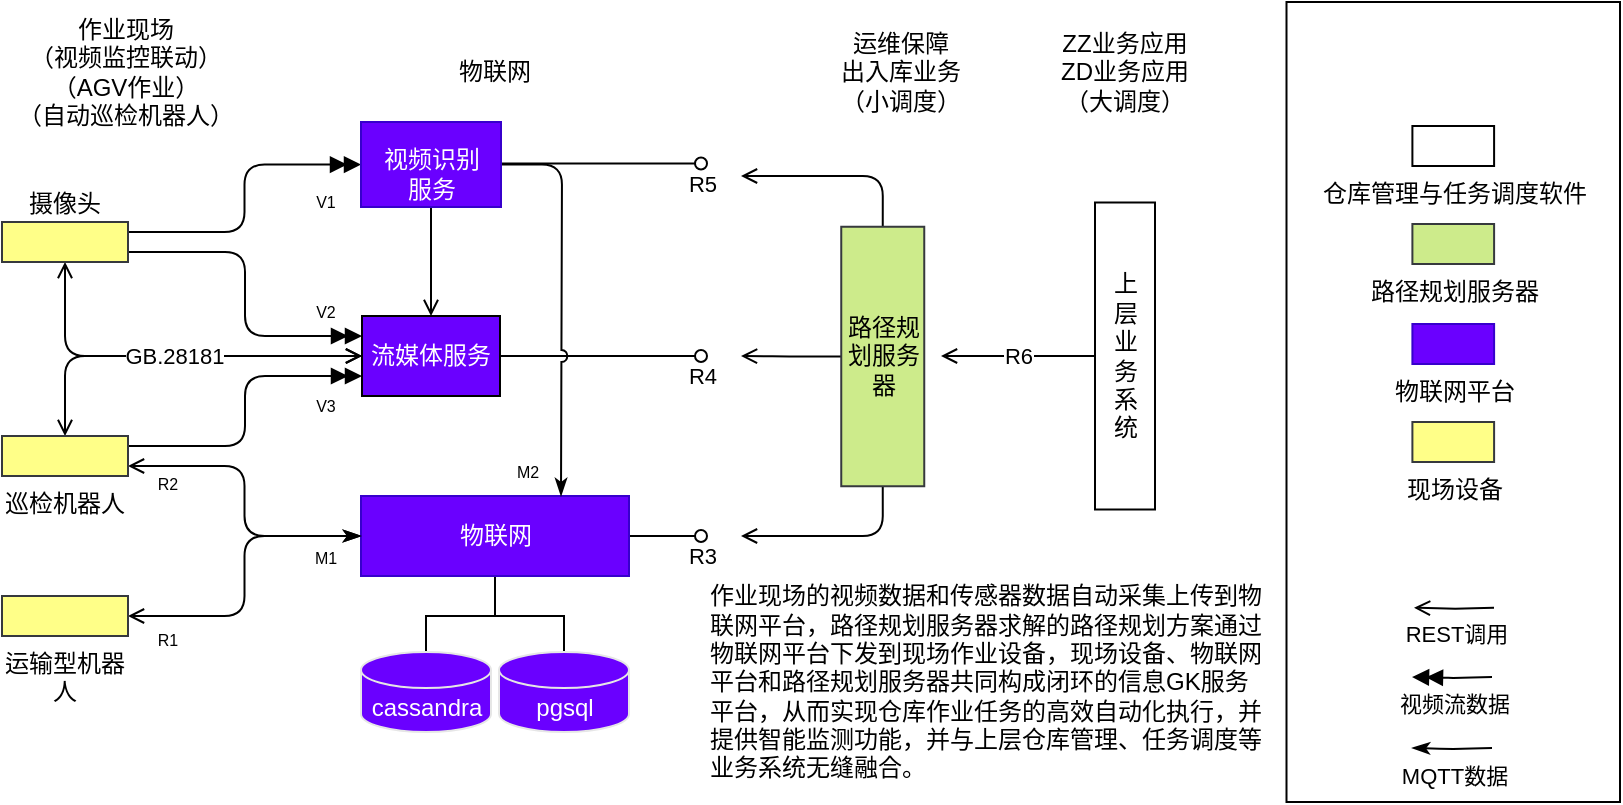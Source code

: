 <mxfile version="20.8.5" type="device"><diagram name="主构架" id="aJYpQpSr_V2qhiQmziL1"><mxGraphModel dx="2086" dy="1848" grid="1" gridSize="10" guides="1" tooltips="1" connect="1" arrows="1" fold="1" page="1" pageScale="1" pageWidth="827" pageHeight="1169" math="0" shadow="0"><root><mxCell id="SpS28PxbXEsLv8NFBt8i-0"/><mxCell id="SpS28PxbXEsLv8NFBt8i-1" parent="SpS28PxbXEsLv8NFBt8i-0"/><mxCell id="Z3bBVuZ_rZmVnZFj9_Ep-3" value="" style="rounded=0;whiteSpace=wrap;html=1;" vertex="1" parent="SpS28PxbXEsLv8NFBt8i-1"><mxGeometry x="-172.75" y="-1130" width="166.75" height="400" as="geometry"/></mxCell><mxCell id="I6OQf8j_G0AkKVuxYn7g-9" value="" style="edgeStyle=orthogonalEdgeStyle;rounded=1;orthogonalLoop=1;jettySize=auto;html=1;entryX=0;entryY=0.5;entryDx=0;entryDy=0;fontColor=#000000;startArrow=open;startFill=0;endArrow=classicThin;endFill=1;exitX=1;exitY=0.75;exitDx=0;exitDy=0;" parent="SpS28PxbXEsLv8NFBt8i-1" source="I6OQf8j_G0AkKVuxYn7g-2" target="I6OQf8j_G0AkKVuxYn7g-5" edge="1"><mxGeometry relative="1" as="geometry"><mxPoint x="-752" y="-900" as="sourcePoint"/></mxGeometry></mxCell><mxCell id="I6OQf8j_G0AkKVuxYn7g-4" style="edgeStyle=orthogonalEdgeStyle;rounded=0;orthogonalLoop=1;jettySize=auto;html=1;endArrow=none;endFill=0;startArrow=none;startFill=0;" parent="SpS28PxbXEsLv8NFBt8i-1" source="I6OQf8j_G0AkKVuxYn7g-5" target="I6OQf8j_G0AkKVuxYn7g-6" edge="1"><mxGeometry relative="1" as="geometry"/></mxCell><mxCell id="I6OQf8j_G0AkKVuxYn7g-26" style="edgeStyle=orthogonalEdgeStyle;rounded=0;orthogonalLoop=1;jettySize=auto;html=1;fontColor=#000000;startArrow=none;startFill=0;endArrow=none;endFill=0;entryX=0.5;entryY=0;entryDx=0;entryDy=0;entryPerimeter=0;" parent="SpS28PxbXEsLv8NFBt8i-1" source="I6OQf8j_G0AkKVuxYn7g-5" target="I6OQf8j_G0AkKVuxYn7g-7" edge="1"><mxGeometry relative="1" as="geometry"/></mxCell><mxCell id="I6OQf8j_G0AkKVuxYn7g-34" value="R3" style="edgeStyle=orthogonalEdgeStyle;rounded=1;orthogonalLoop=1;jettySize=auto;html=1;fontColor=#000000;startArrow=none;startFill=0;endArrow=oval;endFill=0;labelBackgroundColor=none;" parent="SpS28PxbXEsLv8NFBt8i-1" source="I6OQf8j_G0AkKVuxYn7g-5" edge="1"><mxGeometry x="1" y="-10" relative="1" as="geometry"><mxPoint x="-465.5" y="-863" as="targetPoint"/><mxPoint as="offset"/></mxGeometry></mxCell><mxCell id="I6OQf8j_G0AkKVuxYn7g-5" value="物联网" style="rounded=0;whiteSpace=wrap;html=1;align=center;fillColor=#6a00ff;strokeColor=#3700CC;fontColor=#ffffff;" parent="SpS28PxbXEsLv8NFBt8i-1" vertex="1"><mxGeometry x="-635.5" y="-883" width="134" height="40" as="geometry"/></mxCell><mxCell id="I6OQf8j_G0AkKVuxYn7g-10" value="" style="edgeStyle=orthogonalEdgeStyle;rounded=1;orthogonalLoop=1;jettySize=auto;html=1;entryX=0;entryY=0.5;entryDx=0;entryDy=0;fontColor=#000000;startArrow=open;startFill=0;endArrow=classicThin;endFill=1;exitX=1;exitY=0.5;exitDx=0;exitDy=0;" parent="SpS28PxbXEsLv8NFBt8i-1" source="I6OQf8j_G0AkKVuxYn7g-3" target="I6OQf8j_G0AkKVuxYn7g-5" edge="1"><mxGeometry relative="1" as="geometry"><mxPoint x="-770" y="-893" as="sourcePoint"/><mxPoint x="-609.5" y="-863" as="targetPoint"/></mxGeometry></mxCell><mxCell id="I6OQf8j_G0AkKVuxYn7g-30" value="R4" style="edgeStyle=orthogonalEdgeStyle;rounded=1;orthogonalLoop=1;jettySize=auto;html=1;fontColor=#000000;startArrow=none;startFill=0;endArrow=oval;endFill=0;labelBackgroundColor=none;" parent="SpS28PxbXEsLv8NFBt8i-1" source="I6OQf8j_G0AkKVuxYn7g-13" edge="1"><mxGeometry x="1" y="-10" relative="1" as="geometry"><mxPoint x="-465.5" y="-953" as="targetPoint"/><mxPoint as="offset"/></mxGeometry></mxCell><mxCell id="I6OQf8j_G0AkKVuxYn7g-13" value="流媒体服务" style="rounded=0;whiteSpace=wrap;html=1;fontColor=#FFFFFF;fillColor=#6a00ff;" parent="SpS28PxbXEsLv8NFBt8i-1" vertex="1"><mxGeometry x="-635" y="-973" width="69" height="40" as="geometry"/></mxCell><mxCell id="I6OQf8j_G0AkKVuxYn7g-16" style="edgeStyle=orthogonalEdgeStyle;rounded=1;jumpStyle=arc;orthogonalLoop=1;jettySize=auto;html=1;startArrow=open;startFill=0;endArrow=open;endFill=0;exitX=0.5;exitY=1;exitDx=0;exitDy=0;entryX=0;entryY=0.5;entryDx=0;entryDy=0;" parent="SpS28PxbXEsLv8NFBt8i-1" source="I6OQf8j_G0AkKVuxYn7g-14" target="I6OQf8j_G0AkKVuxYn7g-13" edge="1"><mxGeometry relative="1" as="geometry"><mxPoint x="-764.76" y="-973" as="sourcePoint"/><mxPoint x="-875.5" y="-933" as="targetPoint"/></mxGeometry></mxCell><mxCell id="I6OQf8j_G0AkKVuxYn7g-20" style="edgeStyle=orthogonalEdgeStyle;rounded=1;jumpStyle=arc;orthogonalLoop=1;jettySize=auto;html=1;startArrow=open;startFill=0;endArrow=none;endFill=0;exitX=0.5;exitY=0;exitDx=0;exitDy=0;entryX=0.5;entryY=1;entryDx=0;entryDy=0;" parent="SpS28PxbXEsLv8NFBt8i-1" source="I6OQf8j_G0AkKVuxYn7g-13" target="I6OQf8j_G0AkKVuxYn7g-18" edge="1"><mxGeometry relative="1" as="geometry"><mxPoint x="-770" y="-962.971" as="sourcePoint"/><mxPoint x="-600.5" y="-1083" as="targetPoint"/></mxGeometry></mxCell><mxCell id="I6OQf8j_G0AkKVuxYn7g-21" style="edgeStyle=orthogonalEdgeStyle;rounded=1;jumpStyle=arc;orthogonalLoop=1;jettySize=auto;html=1;startArrow=none;startFill=0;endArrow=doubleBlock;endFill=1;exitX=1;exitY=0.25;exitDx=0;exitDy=0;entryX=0;entryY=0.5;entryDx=0;entryDy=0;" parent="SpS28PxbXEsLv8NFBt8i-1" source="I6OQf8j_G0AkKVuxYn7g-14" target="I6OQf8j_G0AkKVuxYn7g-18" edge="1"><mxGeometry relative="1" as="geometry"><mxPoint x="-755.5" y="-1013" as="sourcePoint"/><mxPoint x="-635.5" y="-1018" as="targetPoint"/></mxGeometry></mxCell><mxCell id="I6OQf8j_G0AkKVuxYn7g-23" style="edgeStyle=orthogonalEdgeStyle;rounded=1;jumpStyle=arc;orthogonalLoop=1;jettySize=auto;html=1;startArrow=none;startFill=0;endArrow=doubleBlock;endFill=1;exitX=1;exitY=0.75;exitDx=0;exitDy=0;entryX=0;entryY=0.25;entryDx=0;entryDy=0;" parent="SpS28PxbXEsLv8NFBt8i-1" source="I6OQf8j_G0AkKVuxYn7g-14" target="I6OQf8j_G0AkKVuxYn7g-13" edge="1"><mxGeometry relative="1" as="geometry"><mxPoint x="-725.5" y="-953" as="sourcePoint"/><mxPoint x="-665.5" y="-963" as="targetPoint"/></mxGeometry></mxCell><mxCell id="I6OQf8j_G0AkKVuxYn7g-24" value="GB.28181" style="edgeStyle=orthogonalEdgeStyle;rounded=1;jumpStyle=arc;orthogonalLoop=1;jettySize=auto;html=1;startArrow=open;startFill=0;endArrow=open;endFill=0;exitX=0.5;exitY=0;exitDx=0;exitDy=0;entryX=0;entryY=0.5;entryDx=0;entryDy=0;" parent="SpS28PxbXEsLv8NFBt8i-1" source="I6OQf8j_G0AkKVuxYn7g-2" target="I6OQf8j_G0AkKVuxYn7g-13" edge="1"><mxGeometry relative="1" as="geometry"><mxPoint x="-785" y="-953" as="sourcePoint"/><mxPoint x="-623.5" y="-933" as="targetPoint"/></mxGeometry></mxCell><mxCell id="I6OQf8j_G0AkKVuxYn7g-25" value="" style="group" parent="SpS28PxbXEsLv8NFBt8i-1" vertex="1" connectable="0"><mxGeometry x="-635.5" y="-805" width="134" height="40" as="geometry"/></mxCell><mxCell id="I6OQf8j_G0AkKVuxYn7g-6" value="cassandra" style="shape=cylinder3;whiteSpace=wrap;html=1;boundedLbl=1;backgroundOutline=1;size=9;align=center;fillColor=#6a00ff;fontColor=#ffffff;strokeColor=#E6E6E6;" parent="I6OQf8j_G0AkKVuxYn7g-25" vertex="1"><mxGeometry width="65" height="40" as="geometry"/></mxCell><mxCell id="I6OQf8j_G0AkKVuxYn7g-7" value="pgsql" style="shape=cylinder3;whiteSpace=wrap;html=1;boundedLbl=1;backgroundOutline=1;size=9;align=center;fillColor=#6a00ff;fontColor=#ffffff;strokeColor=#E6E6E6;" parent="I6OQf8j_G0AkKVuxYn7g-25" vertex="1"><mxGeometry x="69" width="65" height="40" as="geometry"/></mxCell><mxCell id="I6OQf8j_G0AkKVuxYn7g-27" style="edgeStyle=orthogonalEdgeStyle;rounded=1;jumpStyle=arc;orthogonalLoop=1;jettySize=auto;html=1;startArrow=none;startFill=0;endArrow=classicThin;endFill=1;exitX=1;exitY=0.5;exitDx=0;exitDy=0;" parent="SpS28PxbXEsLv8NFBt8i-1" source="I6OQf8j_G0AkKVuxYn7g-18" edge="1"><mxGeometry relative="1" as="geometry"><mxPoint x="-770" y="-979" as="sourcePoint"/><mxPoint x="-535.5" y="-883" as="targetPoint"/></mxGeometry></mxCell><mxCell id="I6OQf8j_G0AkKVuxYn7g-36" style="edgeStyle=orthogonalEdgeStyle;rounded=1;orthogonalLoop=1;jettySize=auto;html=1;fontColor=#000000;startArrow=none;startFill=0;endArrow=open;endFill=0;exitX=1;exitY=0.5;exitDx=0;exitDy=0;" parent="SpS28PxbXEsLv8NFBt8i-1" source="YY10UkN6TRAArKnKFLUS-1" edge="1"><mxGeometry relative="1" as="geometry"><mxPoint x="-445.5" y="-863" as="targetPoint"/><Array as="points"><mxPoint x="-375" y="-863"/></Array></mxGeometry></mxCell><mxCell id="I6OQf8j_G0AkKVuxYn7g-37" style="edgeStyle=orthogonalEdgeStyle;rounded=1;orthogonalLoop=1;jettySize=auto;html=1;fontColor=#000000;startArrow=none;startFill=0;endArrow=open;endFill=0;exitX=0.5;exitY=1;exitDx=0;exitDy=0;" parent="SpS28PxbXEsLv8NFBt8i-1" source="YY10UkN6TRAArKnKFLUS-1" edge="1"><mxGeometry relative="1" as="geometry"><mxPoint x="-445.5" y="-953" as="targetPoint"/><mxPoint x="-375.5" y="-853" as="sourcePoint"/></mxGeometry></mxCell><mxCell id="I6OQf8j_G0AkKVuxYn7g-38" value="R5" style="edgeStyle=orthogonalEdgeStyle;rounded=1;orthogonalLoop=1;jettySize=auto;html=1;fontColor=#000000;startArrow=none;startFill=0;endArrow=oval;endFill=0;labelBackgroundColor=none;" parent="SpS28PxbXEsLv8NFBt8i-1" edge="1"><mxGeometry x="1" y="-10" relative="1" as="geometry"><mxPoint x="-465.5" y="-1049.25" as="targetPoint"/><mxPoint x="-566" y="-1049.25" as="sourcePoint"/><mxPoint as="offset"/></mxGeometry></mxCell><mxCell id="I6OQf8j_G0AkKVuxYn7g-39" style="edgeStyle=orthogonalEdgeStyle;rounded=1;orthogonalLoop=1;jettySize=auto;html=1;fontColor=#000000;startArrow=none;startFill=0;endArrow=open;endFill=0;exitX=0;exitY=0.5;exitDx=0;exitDy=0;" parent="SpS28PxbXEsLv8NFBt8i-1" source="YY10UkN6TRAArKnKFLUS-1" edge="1"><mxGeometry relative="1" as="geometry"><mxPoint x="-445.5" y="-1043" as="targetPoint"/><mxPoint x="-308.5" y="-873" as="sourcePoint"/><Array as="points"><mxPoint x="-375" y="-1043"/></Array></mxGeometry></mxCell><mxCell id="I6OQf8j_G0AkKVuxYn7g-41" value="上&lt;br&gt;层&lt;br&gt;业&lt;br&gt;务&lt;br&gt;系&lt;br&gt;统" style="rounded=0;whiteSpace=wrap;html=1;shadow=0;labelBackgroundColor=none;labelPosition=center;verticalLabelPosition=middle;align=center;verticalAlign=middle;horizontal=0;rotation=90;" parent="SpS28PxbXEsLv8NFBt8i-1" vertex="1"><mxGeometry x="-330.25" y="-968" width="153.5" height="30" as="geometry"/></mxCell><mxCell id="I6OQf8j_G0AkKVuxYn7g-42" value="R6" style="edgeStyle=orthogonalEdgeStyle;rounded=1;orthogonalLoop=1;jettySize=auto;html=1;fontColor=#000000;startArrow=none;startFill=0;endArrow=open;endFill=0;exitX=0.5;exitY=1;exitDx=0;exitDy=0;entryX=1;entryY=0.5;entryDx=0;entryDy=0;" parent="SpS28PxbXEsLv8NFBt8i-1" source="I6OQf8j_G0AkKVuxYn7g-41" edge="1"><mxGeometry relative="1" as="geometry"><mxPoint x="-345.5" y="-953" as="targetPoint"/><mxPoint x="-375.5" y="-943" as="sourcePoint"/></mxGeometry></mxCell><mxCell id="I6OQf8j_G0AkKVuxYn7g-43" value="REST调用" style="edgeStyle=orthogonalEdgeStyle;rounded=1;orthogonalLoop=1;jettySize=auto;html=1;fontColor=#000000;startArrow=none;startFill=0;endArrow=open;endFill=0;exitX=0;exitY=0.5;exitDx=0;exitDy=0;entryX=1;entryY=0.5;entryDx=0;entryDy=0;verticalAlign=top;labelBackgroundColor=none;labelPosition=center;verticalLabelPosition=bottom;align=center;" parent="SpS28PxbXEsLv8NFBt8i-1" edge="1"><mxGeometry relative="1" as="geometry"><mxPoint x="-109" y="-827.12" as="targetPoint"/><mxPoint x="-69" y="-827.12" as="sourcePoint"/></mxGeometry></mxCell><mxCell id="I6OQf8j_G0AkKVuxYn7g-45" value="MQTT数据" style="edgeStyle=orthogonalEdgeStyle;rounded=1;orthogonalLoop=1;jettySize=auto;html=1;fontColor=#000000;startArrow=none;startFill=0;endArrow=classicThin;endFill=1;exitX=0;exitY=0.5;exitDx=0;exitDy=0;entryX=1;entryY=0.5;entryDx=0;entryDy=0;verticalAlign=top;labelBackgroundColor=none;labelPosition=center;verticalLabelPosition=bottom;align=center;" parent="SpS28PxbXEsLv8NFBt8i-1" edge="1"><mxGeometry relative="1" as="geometry"><mxPoint x="-110" y="-757" as="targetPoint"/><mxPoint x="-70" y="-757" as="sourcePoint"/></mxGeometry></mxCell><mxCell id="I6OQf8j_G0AkKVuxYn7g-46" style="edgeStyle=orthogonalEdgeStyle;rounded=1;jumpStyle=arc;orthogonalLoop=1;jettySize=auto;html=1;startArrow=none;startFill=0;endArrow=doubleBlock;endFill=1;exitX=1;exitY=0.25;exitDx=0;exitDy=0;entryX=0;entryY=0.75;entryDx=0;entryDy=0;" parent="SpS28PxbXEsLv8NFBt8i-1" source="I6OQf8j_G0AkKVuxYn7g-2" target="I6OQf8j_G0AkKVuxYn7g-13" edge="1"><mxGeometry relative="1" as="geometry"><mxPoint x="-742" y="-974" as="sourcePoint"/><mxPoint x="-625" y="-953" as="targetPoint"/></mxGeometry></mxCell><mxCell id="I6OQf8j_G0AkKVuxYn7g-47" value="视频流数据" style="edgeStyle=orthogonalEdgeStyle;rounded=1;orthogonalLoop=1;jettySize=auto;html=1;fontColor=#000000;startArrow=none;startFill=0;endArrow=doubleBlock;endFill=1;exitX=0;exitY=0.5;exitDx=0;exitDy=0;entryX=1;entryY=0.5;entryDx=0;entryDy=0;verticalAlign=top;labelBackgroundColor=none;labelPosition=center;verticalLabelPosition=bottom;align=center;" parent="SpS28PxbXEsLv8NFBt8i-1" edge="1"><mxGeometry relative="1" as="geometry"><mxPoint x="-110" y="-792.5" as="targetPoint"/><mxPoint x="-70" y="-792.5" as="sourcePoint"/></mxGeometry></mxCell><mxCell id="I6OQf8j_G0AkKVuxYn7g-48" value="M1" style="text;html=1;strokeColor=none;fillColor=none;align=center;verticalAlign=middle;whiteSpace=wrap;rounded=0;labelBackgroundColor=none;fontColor=#000000;fontSize=8;" parent="SpS28PxbXEsLv8NFBt8i-1" vertex="1"><mxGeometry x="-683" y="-867" width="60" height="30" as="geometry"/></mxCell><mxCell id="I6OQf8j_G0AkKVuxYn7g-50" value="V1" style="text;html=1;strokeColor=none;fillColor=none;align=center;verticalAlign=middle;whiteSpace=wrap;rounded=0;labelBackgroundColor=none;fontColor=#000000;fontSize=8;" parent="SpS28PxbXEsLv8NFBt8i-1" vertex="1"><mxGeometry x="-683" y="-1045" width="60" height="30" as="geometry"/></mxCell><mxCell id="I6OQf8j_G0AkKVuxYn7g-51" value="M2" style="text;html=1;strokeColor=none;fillColor=none;align=center;verticalAlign=middle;whiteSpace=wrap;rounded=0;labelBackgroundColor=none;fontColor=#000000;fontSize=8;" parent="SpS28PxbXEsLv8NFBt8i-1" vertex="1"><mxGeometry x="-582" y="-910" width="60" height="30" as="geometry"/></mxCell><mxCell id="I6OQf8j_G0AkKVuxYn7g-52" value="R1" style="text;html=1;strokeColor=none;fillColor=none;align=center;verticalAlign=middle;whiteSpace=wrap;rounded=0;labelBackgroundColor=none;fontColor=#000000;fontSize=8;" parent="SpS28PxbXEsLv8NFBt8i-1" vertex="1"><mxGeometry x="-762" y="-826" width="60" height="30" as="geometry"/></mxCell><mxCell id="I6OQf8j_G0AkKVuxYn7g-53" value="R2" style="text;html=1;strokeColor=none;fillColor=none;align=center;verticalAlign=middle;whiteSpace=wrap;rounded=0;labelBackgroundColor=none;fontColor=#000000;fontSize=8;" parent="SpS28PxbXEsLv8NFBt8i-1" vertex="1"><mxGeometry x="-762" y="-904" width="60" height="30" as="geometry"/></mxCell><mxCell id="I6OQf8j_G0AkKVuxYn7g-54" value="V2" style="text;html=1;strokeColor=none;fillColor=none;align=center;verticalAlign=middle;whiteSpace=wrap;rounded=0;labelBackgroundColor=none;fontColor=#000000;fontSize=8;" parent="SpS28PxbXEsLv8NFBt8i-1" vertex="1"><mxGeometry x="-683" y="-990" width="60" height="30" as="geometry"/></mxCell><mxCell id="I6OQf8j_G0AkKVuxYn7g-55" value="V3" style="text;html=1;strokeColor=none;fillColor=none;align=center;verticalAlign=middle;whiteSpace=wrap;rounded=0;labelBackgroundColor=none;fontColor=#000000;fontSize=8;" parent="SpS28PxbXEsLv8NFBt8i-1" vertex="1"><mxGeometry x="-683" y="-943" width="60" height="30" as="geometry"/></mxCell><mxCell id="zGG42fG-QVCkdovZwZpT-0" value="ZZ业务应用&lt;br&gt;ZD业务应用&lt;br&gt;（大调度）" style="text;html=1;strokeColor=none;fillColor=none;align=center;verticalAlign=middle;whiteSpace=wrap;rounded=0;" parent="SpS28PxbXEsLv8NFBt8i-1" vertex="1"><mxGeometry x="-303.75" y="-1110" width="100.5" height="30" as="geometry"/></mxCell><mxCell id="zGG42fG-QVCkdovZwZpT-2" value="运维保障&lt;br&gt;出入库业务&lt;br&gt;（小调度）" style="text;html=1;strokeColor=none;fillColor=none;align=center;verticalAlign=middle;whiteSpace=wrap;rounded=0;" parent="SpS28PxbXEsLv8NFBt8i-1" vertex="1"><mxGeometry x="-415.75" y="-1110" width="100.5" height="30" as="geometry"/></mxCell><mxCell id="zGG42fG-QVCkdovZwZpT-3" value="物联网" style="text;html=1;strokeColor=none;fillColor=none;align=center;verticalAlign=middle;whiteSpace=wrap;rounded=0;" parent="SpS28PxbXEsLv8NFBt8i-1" vertex="1"><mxGeometry x="-618.75" y="-1110" width="100.5" height="30" as="geometry"/></mxCell><mxCell id="zGG42fG-QVCkdovZwZpT-4" value="作业现场&lt;br&gt;（视频监控联动）&lt;br&gt;（AGV作业）&lt;br&gt;（自动巡检机器人）" style="text;html=1;strokeColor=none;fillColor=none;align=center;verticalAlign=middle;whiteSpace=wrap;rounded=0;" parent="SpS28PxbXEsLv8NFBt8i-1" vertex="1"><mxGeometry x="-812" y="-1110" width="117.5" height="30" as="geometry"/></mxCell><mxCell id="YY10UkN6TRAArKnKFLUS-1" value="路径规划服务器" style="rounded=0;whiteSpace=wrap;html=1;shadow=0;labelBackgroundColor=none;fillColor=#cdeb8b;strokeColor=#36393d;labelPosition=center;verticalLabelPosition=middle;align=center;verticalAlign=middle;horizontal=0;rotation=90;" parent="SpS28PxbXEsLv8NFBt8i-1" vertex="1"><mxGeometry x="-439.5" y="-973.5" width="129.75" height="41.5" as="geometry"/></mxCell><mxCell id="Z3bBVuZ_rZmVnZFj9_Ep-1" value="" style="group" vertex="1" connectable="0" parent="SpS28PxbXEsLv8NFBt8i-1"><mxGeometry x="-815" y="-1020" width="63" height="207" as="geometry"/></mxCell><mxCell id="I6OQf8j_G0AkKVuxYn7g-2" value="巡检机器人" style="rounded=0;whiteSpace=wrap;html=1;shadow=0;labelBackgroundColor=#ffffff;fillColor=#ffff88;labelPosition=center;verticalLabelPosition=bottom;align=center;verticalAlign=top;strokeColor=#36393d;" parent="Z3bBVuZ_rZmVnZFj9_Ep-1" vertex="1"><mxGeometry y="107" width="63" height="20" as="geometry"/></mxCell><mxCell id="I6OQf8j_G0AkKVuxYn7g-3" value="运输型机器人" style="rounded=0;whiteSpace=wrap;html=1;shadow=0;labelBackgroundColor=#ffffff;fillColor=#ffff88;labelPosition=center;verticalLabelPosition=bottom;align=center;verticalAlign=top;strokeColor=#36393d;" parent="Z3bBVuZ_rZmVnZFj9_Ep-1" vertex="1"><mxGeometry y="187" width="63" height="20" as="geometry"/></mxCell><mxCell id="I6OQf8j_G0AkKVuxYn7g-14" value="摄像头" style="rounded=0;whiteSpace=wrap;html=1;shadow=0;labelBackgroundColor=#ffffff;fillColor=#ffff88;labelPosition=center;verticalLabelPosition=top;align=center;verticalAlign=bottom;strokeColor=#36393d;horizontal=1;" parent="Z3bBVuZ_rZmVnZFj9_Ep-1" vertex="1"><mxGeometry width="63" height="20" as="geometry"/></mxCell><mxCell id="I6OQf8j_G0AkKVuxYn7g-18" value="视频识别&lt;br&gt;服务" style="rounded=0;whiteSpace=wrap;html=1;align=center;fillColor=#6a00ff;strokeColor=#3700CC;fontColor=#ffffff;verticalAlign=bottom;" parent="SpS28PxbXEsLv8NFBt8i-1" vertex="1"><mxGeometry x="-635.5" y="-1070" width="70" height="42.5" as="geometry"/></mxCell><mxCell id="tA_2AIK8SV-deXdJaFZI-0" value="物联网平台" style="rounded=0;html=1;shadow=0;labelBackgroundColor=#ffffff;fillColor=#6a00ff;labelPosition=center;verticalLabelPosition=bottom;align=center;verticalAlign=top;strokeColor=#3700CC;fontColor=#000000;" parent="SpS28PxbXEsLv8NFBt8i-1" vertex="1"><mxGeometry x="-109.801" y="-969" width="40.851" height="20" as="geometry"/></mxCell><mxCell id="tA_2AIK8SV-deXdJaFZI-1" value="路径规划服务器" style="rounded=0;html=1;shadow=0;labelBackgroundColor=#ffffff;fillColor=#cdeb8b;strokeColor=#36393d;labelPosition=center;verticalLabelPosition=bottom;align=center;verticalAlign=top;" parent="SpS28PxbXEsLv8NFBt8i-1" vertex="1"><mxGeometry x="-109.801" y="-1019" width="40.851" height="20" as="geometry"/></mxCell><mxCell id="tA_2AIK8SV-deXdJaFZI-13" value="仓库管理与任务调度软件" style="rounded=0;html=1;shadow=0;labelBackgroundColor=#ffffff;labelPosition=center;verticalLabelPosition=bottom;align=center;verticalAlign=top;" parent="SpS28PxbXEsLv8NFBt8i-1" vertex="1"><mxGeometry x="-109.801" y="-1068" width="40.851" height="20" as="geometry"/></mxCell><mxCell id="I6OQf8j_G0AkKVuxYn7g-0" value="&lt;font color=&quot;#000000&quot;&gt;现场设备&lt;/font&gt;" style="rounded=0;html=1;shadow=0;labelBackgroundColor=#ffffff;fillColor=#ffff88;labelPosition=center;verticalLabelPosition=bottom;align=center;verticalAlign=top;strokeColor=#36393d;" parent="SpS28PxbXEsLv8NFBt8i-1" vertex="1"><mxGeometry x="-109.801" y="-920" width="40.851" height="20" as="geometry"/></mxCell><mxCell id="Z3bBVuZ_rZmVnZFj9_Ep-4" value="作业现场的视频数据和传感器数据自动采集上传到物联网平台，路径规划服务器求解的路径规划方案通过物联网平台下发到现场作业设备，现场设备、物联网平台和路径规划服务器共同构成闭环的信息GK服务平台，从而实现仓库作业任务的高效自动化执行，并提供智能监测功能，并与上层仓库管理、任务调度等业务系统无缝融合。" style="text;html=1;strokeColor=none;fillColor=none;align=left;verticalAlign=middle;whiteSpace=wrap;rounded=0;" vertex="1" parent="SpS28PxbXEsLv8NFBt8i-1"><mxGeometry x="-463" y="-820" width="283" height="60" as="geometry"/></mxCell></root></mxGraphModel></diagram></mxfile>